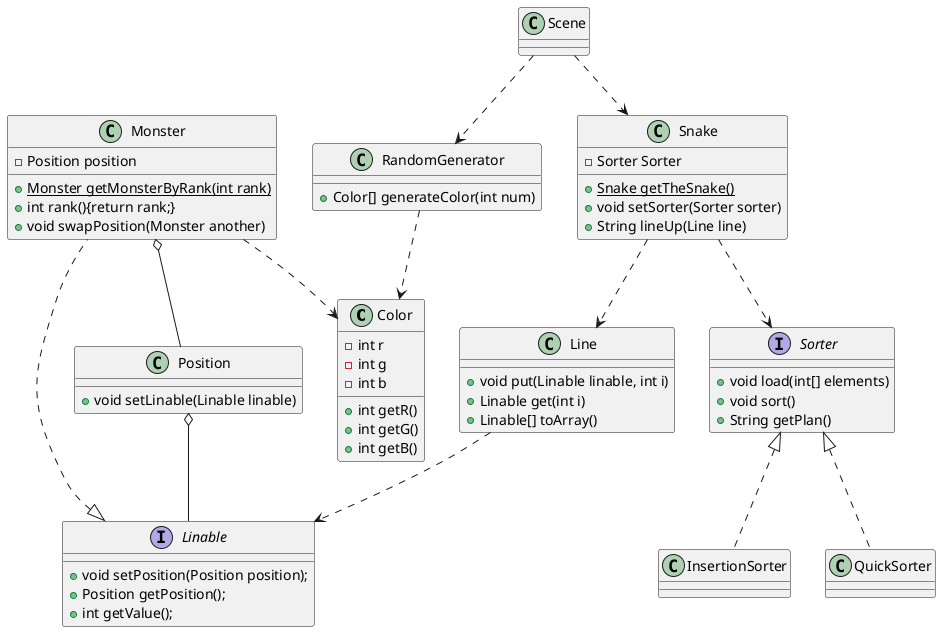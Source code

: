 @startuml participants2
class Color 
interface Sorter 
class InsertionSorter
class QuickSorter
interface Linable
class Line 
class Monster
class RandomGenerator
class Scene 
class Snake 
class Position 
Snake ..> Sorter
Line ..> Linable
Linable <|.. Monster
Sorter <|.. QuickSorter
Sorter <|.. InsertionSorter
Monster o-- Position
Position o-- Linable
Snake ..> Line
Monster ..> Color
RandomGenerator ..> Color
Scene ..> RandomGenerator
Scene ..> Snake
Monster : + {static}Monster getMonsterByRank(int rank)
Monster : + int rank(){return rank;}
Monster : + void swapPosition(Monster another)
Linable : + void setPosition(Position position);
Linable : + Position getPosition();
Linable : + int getValue();
Monster : - Position position
Line : + void put(Linable linable, int i)
Line : + Linable get(int i)
Position : + void setLinable(Linable linable)
Line : + Linable[] toArray()
Sorter : + void load(int[] elements)
Sorter : + void sort()
Sorter : + String getPlan()
Snake : - Sorter Sorter
Snake : + {static} Snake getTheSnake()
Snake : + void setSorter(Sorter sorter)
Snake : + String lineUp(Line line)
Color : - int r 
Color : - int g 
Color : - int b 
Color : + int getR()
Color : + int getG()
Color : + int getB()
RandomGenerator : + Color[] generateColor(int num)

@enduml